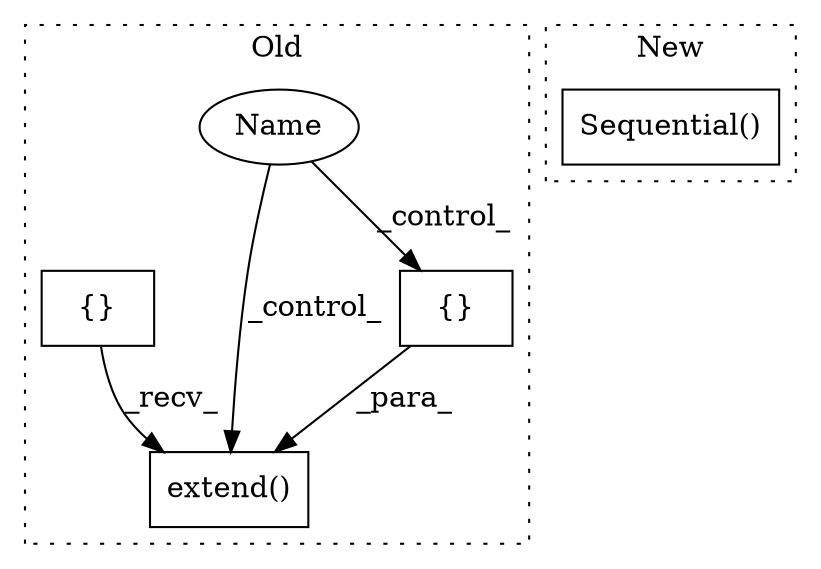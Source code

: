 digraph G {
subgraph cluster0 {
1 [label="extend()" a="75" s="1150,1249" l="38,1" shape="box"];
3 [label="{}" a="59" s="1188,1248" l="1,0" shape="box"];
4 [label="Name" a="87" s="1123" l="1" shape="ellipse"];
5 [label="{}" a="59" s="1065,1109" l="1,0" shape="box"];
label = "Old";
style="dotted";
}
subgraph cluster1 {
2 [label="Sequential()" a="75" s="1086,1725" l="27,10" shape="box"];
label = "New";
style="dotted";
}
3 -> 1 [label="_para_"];
4 -> 3 [label="_control_"];
4 -> 1 [label="_control_"];
5 -> 1 [label="_recv_"];
}